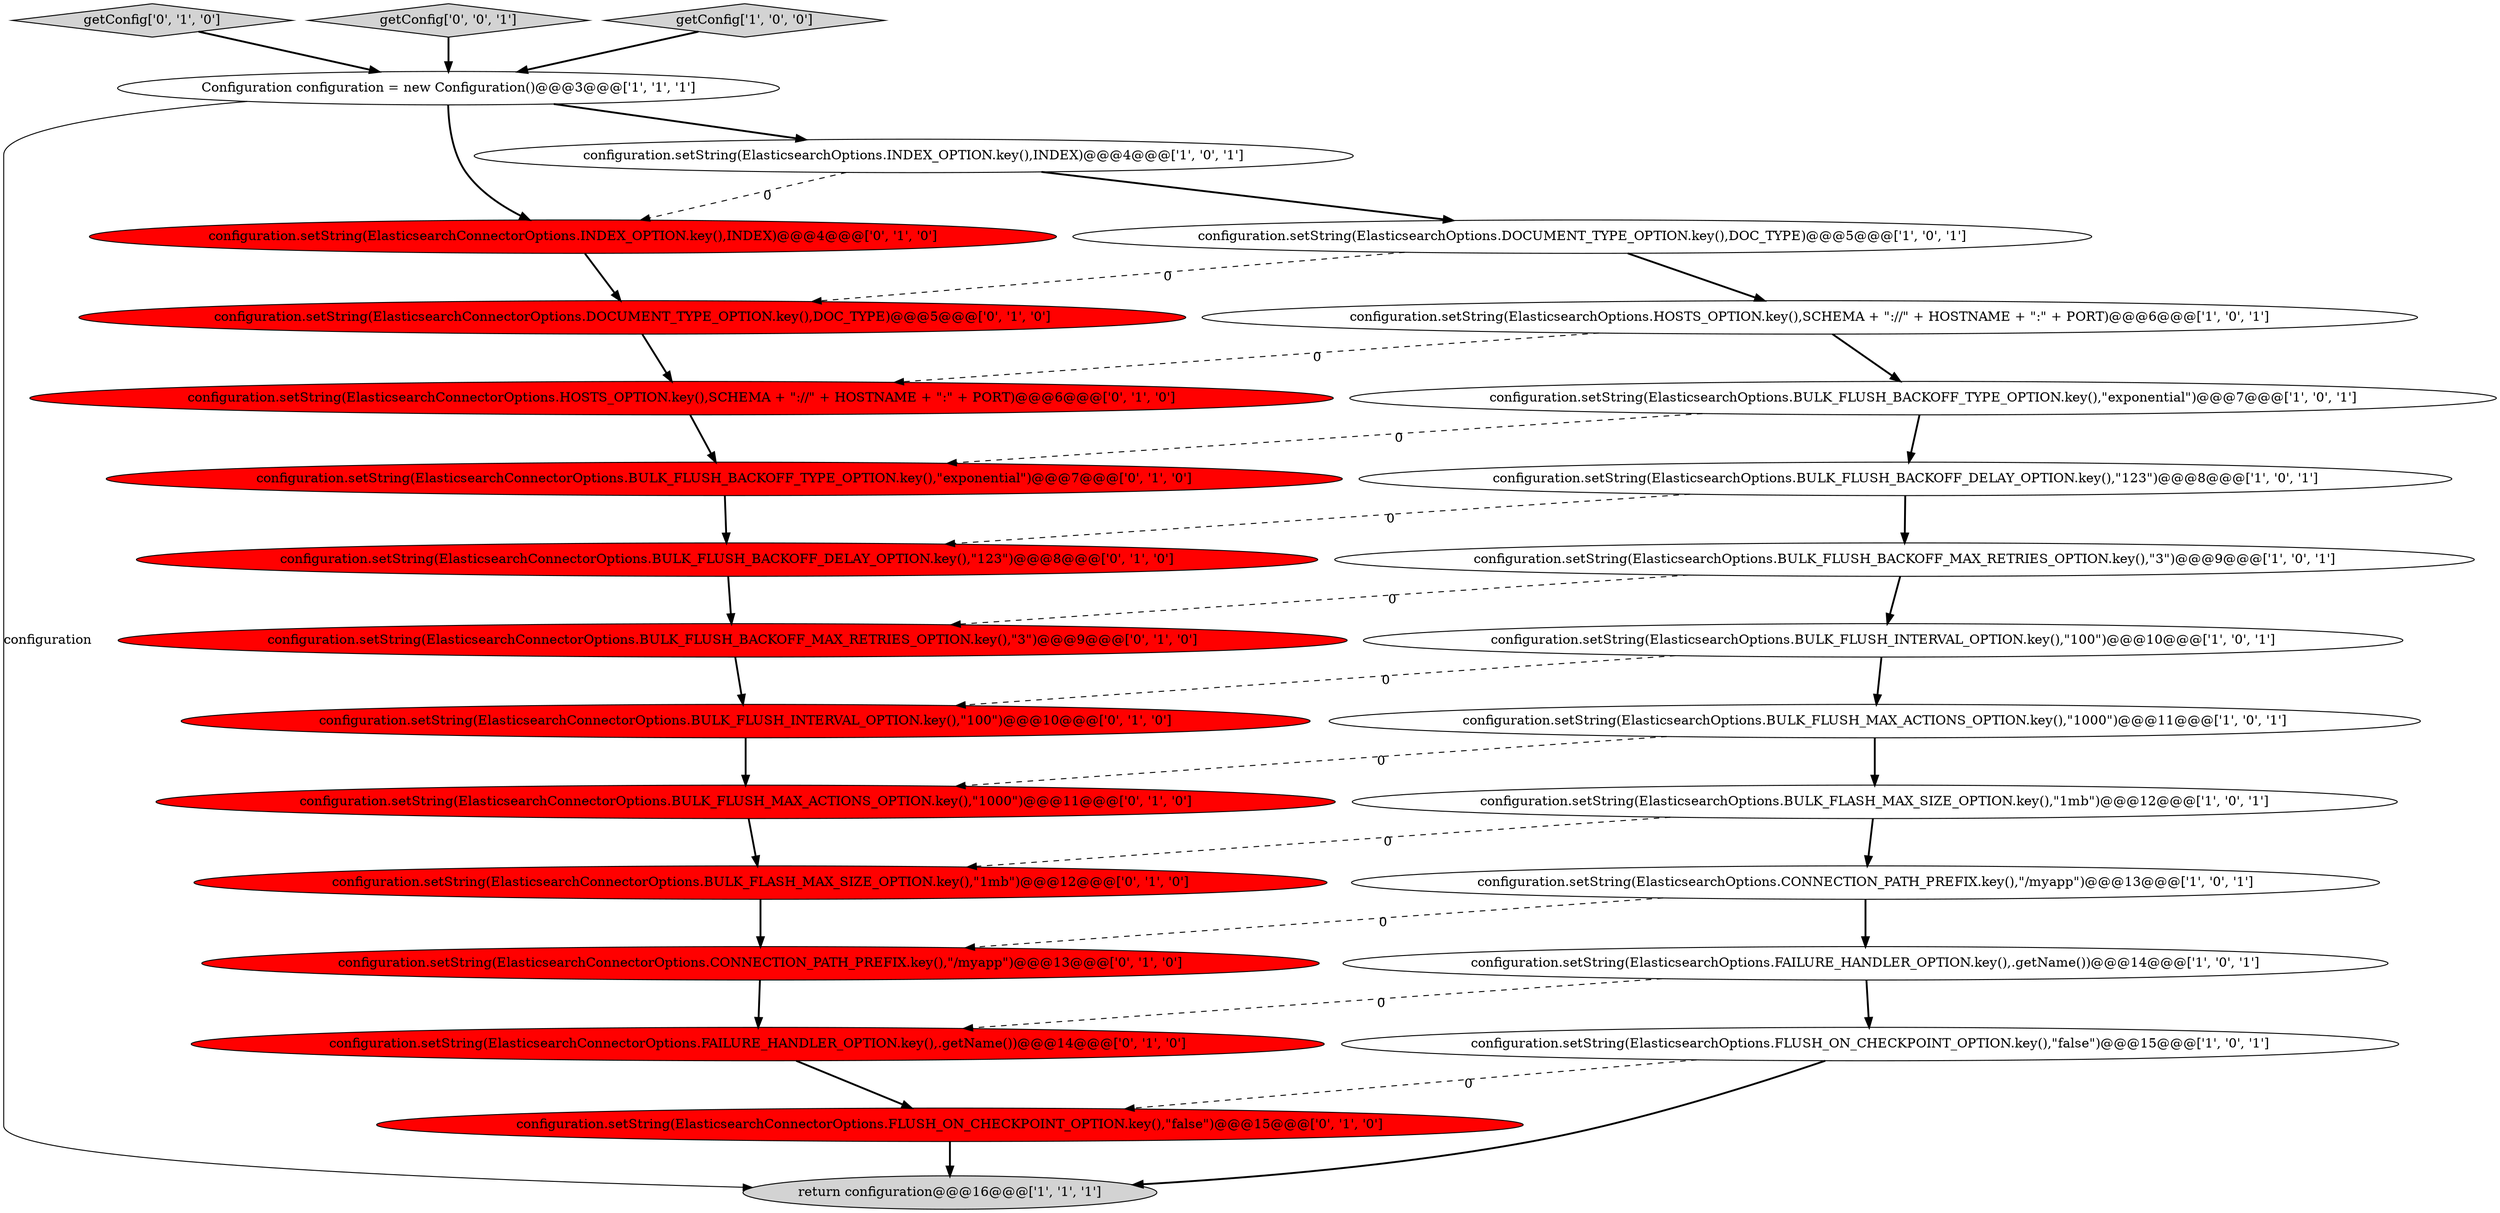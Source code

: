 digraph {
3 [style = filled, label = "configuration.setString(ElasticsearchOptions.BULK_FLUSH_BACKOFF_MAX_RETRIES_OPTION.key(),\"3\")@@@9@@@['1', '0', '1']", fillcolor = white, shape = ellipse image = "AAA0AAABBB1BBB"];
13 [style = filled, label = "configuration.setString(ElasticsearchOptions.DOCUMENT_TYPE_OPTION.key(),DOC_TYPE)@@@5@@@['1', '0', '1']", fillcolor = white, shape = ellipse image = "AAA0AAABBB1BBB"];
12 [style = filled, label = "configuration.setString(ElasticsearchOptions.FLUSH_ON_CHECKPOINT_OPTION.key(),\"false\")@@@15@@@['1', '0', '1']", fillcolor = white, shape = ellipse image = "AAA0AAABBB1BBB"];
26 [style = filled, label = "configuration.setString(ElasticsearchConnectorOptions.FLUSH_ON_CHECKPOINT_OPTION.key(),\"false\")@@@15@@@['0', '1', '0']", fillcolor = red, shape = ellipse image = "AAA1AAABBB2BBB"];
8 [style = filled, label = "configuration.setString(ElasticsearchOptions.BULK_FLUSH_INTERVAL_OPTION.key(),\"100\")@@@10@@@['1', '0', '1']", fillcolor = white, shape = ellipse image = "AAA0AAABBB1BBB"];
20 [style = filled, label = "getConfig['0', '1', '0']", fillcolor = lightgray, shape = diamond image = "AAA0AAABBB2BBB"];
1 [style = filled, label = "Configuration configuration = new Configuration()@@@3@@@['1', '1', '1']", fillcolor = white, shape = ellipse image = "AAA0AAABBB1BBB"];
23 [style = filled, label = "configuration.setString(ElasticsearchConnectorOptions.BULK_FLUSH_INTERVAL_OPTION.key(),\"100\")@@@10@@@['0', '1', '0']", fillcolor = red, shape = ellipse image = "AAA1AAABBB2BBB"];
4 [style = filled, label = "configuration.setString(ElasticsearchOptions.FAILURE_HANDLER_OPTION.key(),.getName())@@@14@@@['1', '0', '1']", fillcolor = white, shape = ellipse image = "AAA0AAABBB1BBB"];
9 [style = filled, label = "configuration.setString(ElasticsearchOptions.CONNECTION_PATH_PREFIX.key(),\"/myapp\")@@@13@@@['1', '0', '1']", fillcolor = white, shape = ellipse image = "AAA0AAABBB1BBB"];
0 [style = filled, label = "configuration.setString(ElasticsearchOptions.BULK_FLUSH_MAX_ACTIONS_OPTION.key(),\"1000\")@@@11@@@['1', '0', '1']", fillcolor = white, shape = ellipse image = "AAA0AAABBB1BBB"];
27 [style = filled, label = "configuration.setString(ElasticsearchConnectorOptions.BULK_FLASH_MAX_SIZE_OPTION.key(),\"1mb\")@@@12@@@['0', '1', '0']", fillcolor = red, shape = ellipse image = "AAA1AAABBB2BBB"];
28 [style = filled, label = "getConfig['0', '0', '1']", fillcolor = lightgray, shape = diamond image = "AAA0AAABBB3BBB"];
10 [style = filled, label = "configuration.setString(ElasticsearchOptions.BULK_FLUSH_BACKOFF_TYPE_OPTION.key(),\"exponential\")@@@7@@@['1', '0', '1']", fillcolor = white, shape = ellipse image = "AAA0AAABBB1BBB"];
5 [style = filled, label = "getConfig['1', '0', '0']", fillcolor = lightgray, shape = diamond image = "AAA0AAABBB1BBB"];
7 [style = filled, label = "configuration.setString(ElasticsearchOptions.HOSTS_OPTION.key(),SCHEMA + \"://\" + HOSTNAME + \":\" + PORT)@@@6@@@['1', '0', '1']", fillcolor = white, shape = ellipse image = "AAA0AAABBB1BBB"];
14 [style = filled, label = "return configuration@@@16@@@['1', '1', '1']", fillcolor = lightgray, shape = ellipse image = "AAA0AAABBB1BBB"];
24 [style = filled, label = "configuration.setString(ElasticsearchConnectorOptions.BULK_FLUSH_BACKOFF_TYPE_OPTION.key(),\"exponential\")@@@7@@@['0', '1', '0']", fillcolor = red, shape = ellipse image = "AAA1AAABBB2BBB"];
22 [style = filled, label = "configuration.setString(ElasticsearchConnectorOptions.HOSTS_OPTION.key(),SCHEMA + \"://\" + HOSTNAME + \":\" + PORT)@@@6@@@['0', '1', '0']", fillcolor = red, shape = ellipse image = "AAA1AAABBB2BBB"];
15 [style = filled, label = "configuration.setString(ElasticsearchConnectorOptions.DOCUMENT_TYPE_OPTION.key(),DOC_TYPE)@@@5@@@['0', '1', '0']", fillcolor = red, shape = ellipse image = "AAA1AAABBB2BBB"];
6 [style = filled, label = "configuration.setString(ElasticsearchOptions.BULK_FLUSH_BACKOFF_DELAY_OPTION.key(),\"123\")@@@8@@@['1', '0', '1']", fillcolor = white, shape = ellipse image = "AAA0AAABBB1BBB"];
21 [style = filled, label = "configuration.setString(ElasticsearchConnectorOptions.INDEX_OPTION.key(),INDEX)@@@4@@@['0', '1', '0']", fillcolor = red, shape = ellipse image = "AAA1AAABBB2BBB"];
11 [style = filled, label = "configuration.setString(ElasticsearchOptions.INDEX_OPTION.key(),INDEX)@@@4@@@['1', '0', '1']", fillcolor = white, shape = ellipse image = "AAA0AAABBB1BBB"];
25 [style = filled, label = "configuration.setString(ElasticsearchConnectorOptions.BULK_FLUSH_BACKOFF_MAX_RETRIES_OPTION.key(),\"3\")@@@9@@@['0', '1', '0']", fillcolor = red, shape = ellipse image = "AAA1AAABBB2BBB"];
16 [style = filled, label = "configuration.setString(ElasticsearchConnectorOptions.BULK_FLUSH_BACKOFF_DELAY_OPTION.key(),\"123\")@@@8@@@['0', '1', '0']", fillcolor = red, shape = ellipse image = "AAA1AAABBB2BBB"];
17 [style = filled, label = "configuration.setString(ElasticsearchConnectorOptions.BULK_FLUSH_MAX_ACTIONS_OPTION.key(),\"1000\")@@@11@@@['0', '1', '0']", fillcolor = red, shape = ellipse image = "AAA1AAABBB2BBB"];
2 [style = filled, label = "configuration.setString(ElasticsearchOptions.BULK_FLASH_MAX_SIZE_OPTION.key(),\"1mb\")@@@12@@@['1', '0', '1']", fillcolor = white, shape = ellipse image = "AAA0AAABBB1BBB"];
19 [style = filled, label = "configuration.setString(ElasticsearchConnectorOptions.CONNECTION_PATH_PREFIX.key(),\"/myapp\")@@@13@@@['0', '1', '0']", fillcolor = red, shape = ellipse image = "AAA1AAABBB2BBB"];
18 [style = filled, label = "configuration.setString(ElasticsearchConnectorOptions.FAILURE_HANDLER_OPTION.key(),.getName())@@@14@@@['0', '1', '0']", fillcolor = red, shape = ellipse image = "AAA1AAABBB2BBB"];
4->18 [style = dashed, label="0"];
6->3 [style = bold, label=""];
19->18 [style = bold, label=""];
3->25 [style = dashed, label="0"];
7->10 [style = bold, label=""];
25->23 [style = bold, label=""];
21->15 [style = bold, label=""];
9->4 [style = bold, label=""];
0->2 [style = bold, label=""];
18->26 [style = bold, label=""];
26->14 [style = bold, label=""];
2->27 [style = dashed, label="0"];
16->25 [style = bold, label=""];
28->1 [style = bold, label=""];
2->9 [style = bold, label=""];
20->1 [style = bold, label=""];
0->17 [style = dashed, label="0"];
13->15 [style = dashed, label="0"];
10->6 [style = bold, label=""];
15->22 [style = bold, label=""];
1->11 [style = bold, label=""];
8->0 [style = bold, label=""];
9->19 [style = dashed, label="0"];
12->26 [style = dashed, label="0"];
24->16 [style = bold, label=""];
5->1 [style = bold, label=""];
6->16 [style = dashed, label="0"];
13->7 [style = bold, label=""];
1->21 [style = bold, label=""];
3->8 [style = bold, label=""];
11->13 [style = bold, label=""];
12->14 [style = bold, label=""];
1->14 [style = solid, label="configuration"];
4->12 [style = bold, label=""];
23->17 [style = bold, label=""];
27->19 [style = bold, label=""];
22->24 [style = bold, label=""];
17->27 [style = bold, label=""];
7->22 [style = dashed, label="0"];
10->24 [style = dashed, label="0"];
8->23 [style = dashed, label="0"];
11->21 [style = dashed, label="0"];
}
